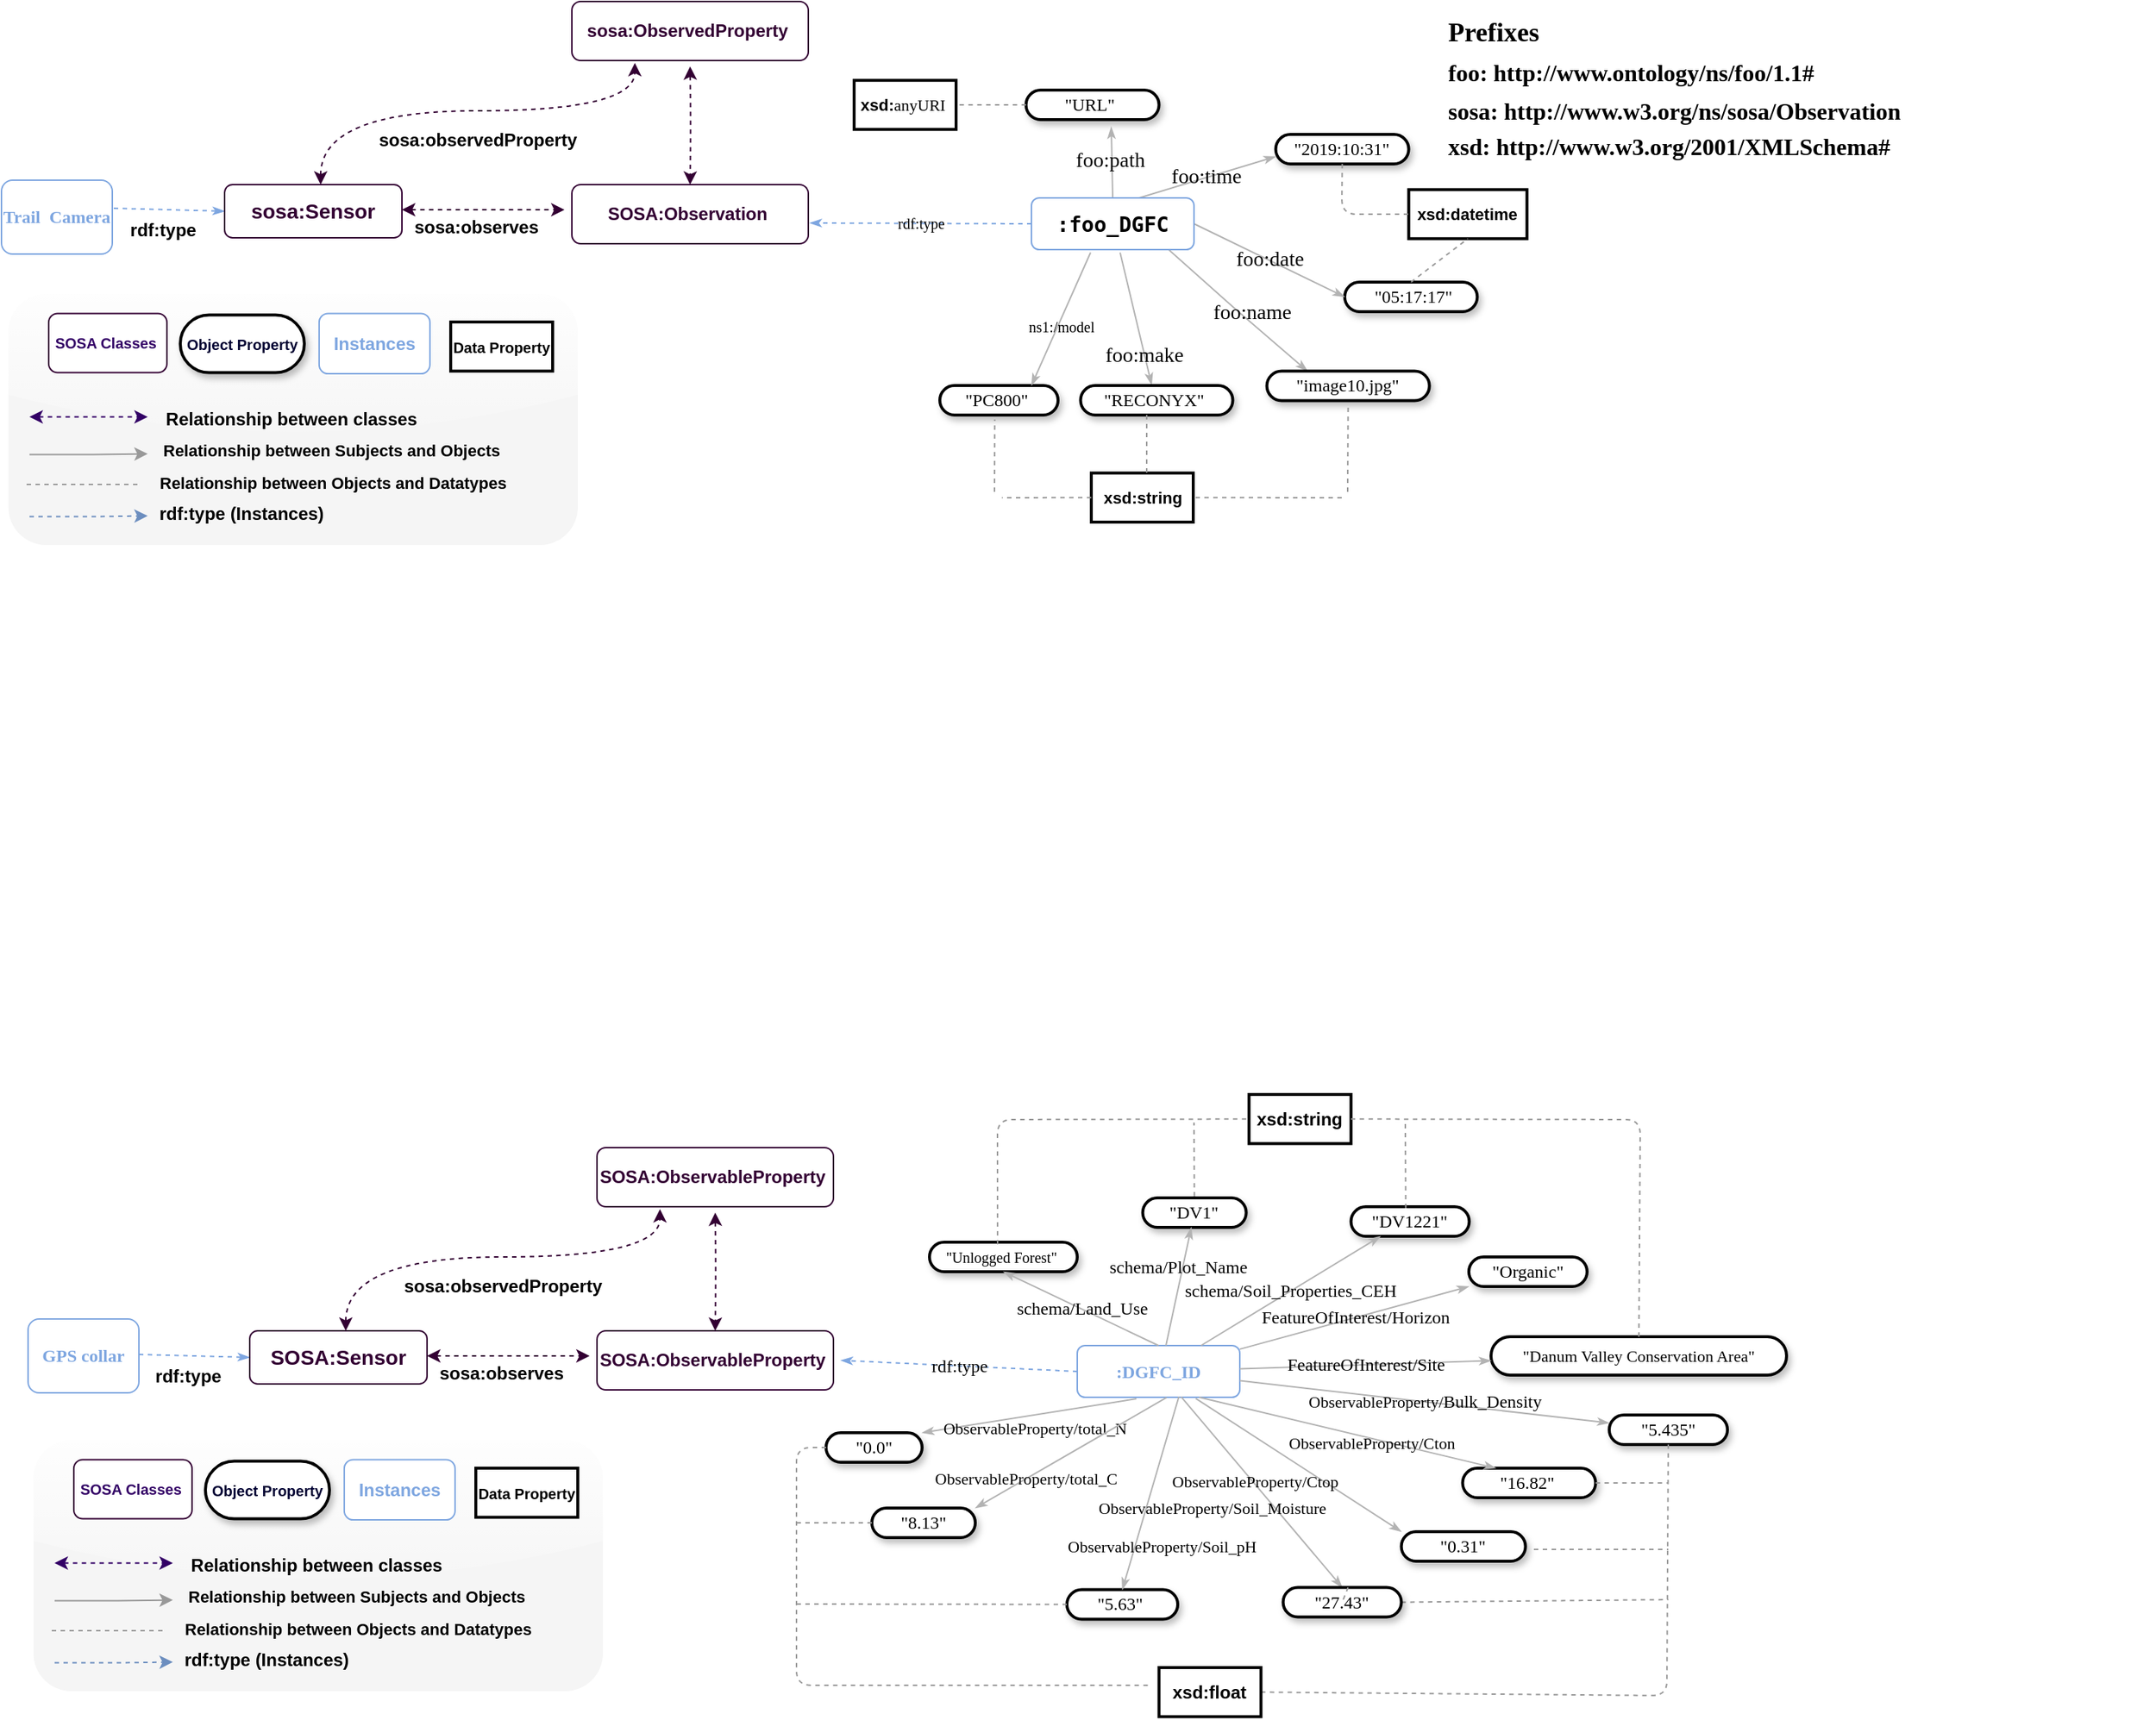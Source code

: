 <mxfile version="13.0.3" type="device"><diagram id="l9inhITzNM0kO-WRrQTb" name="Page-1"><mxGraphModel dx="2210" dy="1343" grid="1" gridSize="10" guides="1" tooltips="1" connect="1" arrows="1" fold="1" page="1" pageScale="1" pageWidth="1100" pageHeight="850" math="0" shadow="0"><root><mxCell id="0"/><mxCell id="1" parent="0"/><mxCell id="_LivObBl0TDZJssIVSRx-1" value="&lt;pre style=&quot;box-sizing: border-box ; overflow: auto ; display: block ; padding: 1px 0px ; margin: 0px ; line-height: inherit ; word-break: break-all ; overflow-wrap: break-word ; background-color: rgb(255 , 255 , 255) ; border: 0px ; border-radius: 0px ; vertical-align: baseline ; font-style: normal ; letter-spacing: normal ; text-align: left ; text-indent: 0px ; text-transform: none ; word-spacing: 0px&quot;&gt;&lt;font style=&quot;font-size: 18px&quot; face=&quot;Verdana&quot;&gt;&lt;b&gt;Prefixes&lt;/b&gt;&lt;/font&gt;&lt;/pre&gt;&lt;pre style=&quot;box-sizing: border-box ; overflow: auto ; display: block ; padding: 1px 0px ; margin: 0px ; line-height: inherit ; word-break: break-all ; overflow-wrap: break-word ; background-color: rgb(255 , 255 , 255) ; border: 0px ; border-radius: 0px ; vertical-align: baseline ; font-style: normal ; letter-spacing: normal ; text-align: left ; text-indent: 0px ; text-transform: none ; word-spacing: 0px&quot;&gt;&lt;font size=&quot;3&quot; face=&quot;Verdana&quot;&gt;&lt;b&gt;foo: http://www.ontology/ns/foo/1.1#&lt;/b&gt;&lt;/font&gt;&lt;/pre&gt;&lt;pre style=&quot;box-sizing: border-box ; overflow: auto ; display: block ; padding: 1px 0px ; margin: 0px ; line-height: inherit ; word-break: break-all ; overflow-wrap: break-word ; background-color: rgb(255 , 255 , 255) ; border: 0px ; border-radius: 0px ; vertical-align: baseline ; font-style: normal ; letter-spacing: normal ; text-align: left ; text-indent: 0px ; text-transform: none ; word-spacing: 0px&quot;&gt;&lt;font face=&quot;Verdana&quot;&gt;&lt;font size=&quot;3&quot;&gt;&lt;b&gt;sosa: http://www.w3.org/ns/sosa/Observation&lt;br&gt;&lt;/b&gt;&lt;/font&gt;&lt;font size=&quot;3&quot;&gt;&lt;b&gt;xsd: http://www.w3.org/2001/XMLSchema#&lt;/b&gt;&lt;/font&gt;&lt;/font&gt;&lt;span style=&quot;font-family: &amp;#34;helvetica&amp;#34; ; font-weight: 400 ; font-size: 18px&quot;&gt;&lt;br&gt;&lt;/span&gt;&lt;/pre&gt;" style="text;whiteSpace=wrap;html=1;fontSize=20;" parent="1" vertex="1"><mxGeometry x="1030" y="60" width="480" height="119" as="geometry"/></mxCell><mxCell id="Diw7bcRWO1vhXsW4xQdg-7" value="&quot;2019:10:31&quot;" style="whiteSpace=wrap;html=1;rounded=1;shadow=1;comic=0;labelBackgroundColor=none;strokeWidth=2;fontFamily=Verdana;fontSize=12;align=center;arcSize=50;" parent="1" vertex="1"><mxGeometry x="915.31" y="150" width="90" height="20" as="geometry"/></mxCell><mxCell id="Diw7bcRWO1vhXsW4xQdg-8" value="&amp;nbsp;&quot;05:17:17&quot;" style="whiteSpace=wrap;html=1;rounded=1;shadow=1;comic=0;labelBackgroundColor=none;strokeWidth=2;fontFamily=Verdana;fontSize=12;align=center;arcSize=50;" parent="1" vertex="1"><mxGeometry x="962" y="250" width="89.69" height="20" as="geometry"/></mxCell><mxCell id="Diw7bcRWO1vhXsW4xQdg-11" value="&lt;font style=&quot;font-size: 10px&quot;&gt;rdf:type&lt;/font&gt;" style="edgeStyle=none;rounded=1;html=1;labelBackgroundColor=none;startArrow=none;startFill=0;startSize=5;endArrow=classicThin;endFill=1;endSize=5;jettySize=auto;orthogonalLoop=1;strokeColor=#7EA6E0;strokeWidth=1;fontFamily=Verdana;fontSize=12;exitX=0;exitY=0.5;exitDx=0;exitDy=0;dashed=1;" parent="1" source="wVeqLVxlOwUQaGmv_pry-83" edge="1"><mxGeometry relative="1" as="geometry"><mxPoint x="600" y="210" as="targetPoint"/><mxPoint x="740" y="210" as="sourcePoint"/></mxGeometry></mxCell><mxCell id="Diw7bcRWO1vhXsW4xQdg-15" value="&lt;font style=&quot;font-size: 14px&quot;&gt;foo:date&lt;/font&gt;" style="edgeStyle=none;rounded=1;html=1;labelBackgroundColor=none;startArrow=none;startFill=0;startSize=5;endArrow=classicThin;endFill=1;endSize=5;jettySize=auto;orthogonalLoop=1;strokeColor=#B3B3B3;strokeWidth=1;fontFamily=Verdana;fontSize=12;entryX=0;entryY=0.5;entryDx=0;entryDy=0;exitX=1;exitY=0.5;exitDx=0;exitDy=0;" parent="1" source="wVeqLVxlOwUQaGmv_pry-83" target="Diw7bcRWO1vhXsW4xQdg-8" edge="1"><mxGeometry relative="1" as="geometry"><mxPoint x="852.816" y="198.138" as="sourcePoint"/></mxGeometry></mxCell><mxCell id="Diw7bcRWO1vhXsW4xQdg-16" value="&lt;font style=&quot;font-size: 14px&quot;&gt;foo:time&lt;/font&gt;" style="edgeStyle=none;rounded=1;html=1;labelBackgroundColor=none;startArrow=none;startFill=0;startSize=5;endArrow=classicThin;endFill=1;endSize=5;jettySize=auto;orthogonalLoop=1;strokeColor=#B3B3B3;strokeWidth=1;fontFamily=Verdana;fontSize=12;entryX=0;entryY=0.75;entryDx=0;entryDy=0;exitX=0.636;exitY=0.024;exitDx=0;exitDy=0;exitPerimeter=0;" parent="1" source="wVeqLVxlOwUQaGmv_pry-83" target="Diw7bcRWO1vhXsW4xQdg-7" edge="1"><mxGeometry relative="1" as="geometry"><mxPoint x="834" y="189" as="sourcePoint"/></mxGeometry></mxCell><mxCell id="Diw7bcRWO1vhXsW4xQdg-23" value="&quot;URL&quot;&amp;nbsp;" style="whiteSpace=wrap;html=1;rounded=1;shadow=1;comic=0;labelBackgroundColor=none;strokeWidth=2;fontFamily=Verdana;fontSize=12;align=center;arcSize=50;" parent="1" vertex="1"><mxGeometry x="746.31" y="120" width="90" height="20" as="geometry"/></mxCell><mxCell id="Diw7bcRWO1vhXsW4xQdg-29" value="&lt;font style=&quot;font-size: 14px&quot;&gt;foo:path&lt;/font&gt;" style="edgeStyle=none;rounded=1;html=1;labelBackgroundColor=none;startArrow=none;startFill=0;startSize=5;endArrow=classicThin;endFill=1;endSize=5;jettySize=auto;orthogonalLoop=1;strokeColor=#B3B3B3;strokeWidth=1;fontFamily=Verdana;fontSize=12;exitX=0.5;exitY=0;exitDx=0;exitDy=0;entryX=0.641;entryY=1.244;entryDx=0;entryDy=0;entryPerimeter=0;" parent="1" source="wVeqLVxlOwUQaGmv_pry-83" target="Diw7bcRWO1vhXsW4xQdg-23" edge="1"><mxGeometry x="0.03" y="1" relative="1" as="geometry"><mxPoint x="757.574" y="227.678" as="sourcePoint"/><mxPoint x="649" y="340" as="targetPoint"/><mxPoint as="offset"/></mxGeometry></mxCell><mxCell id="Diw7bcRWO1vhXsW4xQdg-30" value="&quot;PC800&quot;&amp;nbsp;" style="whiteSpace=wrap;html=1;rounded=1;shadow=1;comic=0;labelBackgroundColor=none;strokeWidth=2;fontFamily=Verdana;fontSize=12;align=center;arcSize=50;" parent="1" vertex="1"><mxGeometry x="688" y="320" width="80" height="20" as="geometry"/></mxCell><mxCell id="Diw7bcRWO1vhXsW4xQdg-31" value="&lt;span style=&quot;font-size: 10px&quot;&gt;ns1:/model&lt;/span&gt;" style="edgeStyle=none;rounded=1;html=1;labelBackgroundColor=none;startArrow=none;startFill=0;startSize=5;endArrow=classicThin;endFill=1;endSize=5;jettySize=auto;orthogonalLoop=1;strokeColor=#B3B3B3;strokeWidth=1;fontFamily=Verdana;fontSize=12;" parent="1" edge="1"><mxGeometry x="0.093" y="2" relative="1" as="geometry"><mxPoint x="790" y="230" as="sourcePoint"/><mxPoint x="750" y="320" as="targetPoint"/><mxPoint as="offset"/></mxGeometry></mxCell><mxCell id="Diw7bcRWO1vhXsW4xQdg-32" value="&lt;font style=&quot;font-size: 14px&quot;&gt;foo:make&lt;/font&gt;" style="edgeStyle=none;rounded=1;html=1;labelBackgroundColor=none;startArrow=none;startFill=0;startSize=5;endArrow=classicThin;endFill=1;endSize=5;jettySize=auto;orthogonalLoop=1;strokeColor=#B3B3B3;strokeWidth=1;fontFamily=Verdana;fontSize=12;entryX=0.467;entryY=-0.021;entryDx=0;entryDy=0;entryPerimeter=0;" parent="1" target="Diw7bcRWO1vhXsW4xQdg-33" edge="1"><mxGeometry x="0.55" y="-1" relative="1" as="geometry"><mxPoint x="810" y="230" as="sourcePoint"/><mxPoint x="930" y="364" as="targetPoint"/><mxPoint as="offset"/></mxGeometry></mxCell><mxCell id="Diw7bcRWO1vhXsW4xQdg-33" value="&quot;RECONYX&quot;&amp;nbsp;" style="whiteSpace=wrap;html=1;rounded=1;shadow=1;comic=0;labelBackgroundColor=none;strokeWidth=2;fontFamily=Verdana;fontSize=12;align=center;arcSize=50;" parent="1" vertex="1"><mxGeometry x="783.25" y="320" width="103" height="20" as="geometry"/></mxCell><mxCell id="Diw7bcRWO1vhXsW4xQdg-35" value="&lt;font style=&quot;font-size: 14px&quot;&gt;foo:name&lt;/font&gt;" style="edgeStyle=none;rounded=1;html=1;labelBackgroundColor=none;startArrow=none;startFill=0;startSize=5;endArrow=classicThin;endFill=1;endSize=5;jettySize=auto;orthogonalLoop=1;strokeColor=#B3B3B3;strokeWidth=1;fontFamily=Verdana;fontSize=12;exitX=1;exitY=1;exitDx=0;exitDy=0;entryX=0.25;entryY=0;entryDx=0;entryDy=0;" parent="1" target="Diw7bcRWO1vhXsW4xQdg-36" edge="1"><mxGeometry x="0.134" y="5" relative="1" as="geometry"><mxPoint x="842.426" y="227.678" as="sourcePoint"/><mxPoint x="950" y="320" as="targetPoint"/><mxPoint as="offset"/><Array as="points"><mxPoint x="890" y="270"/></Array></mxGeometry></mxCell><mxCell id="Diw7bcRWO1vhXsW4xQdg-36" value="&lt;font style=&quot;font-size: 12px&quot;&gt;&quot;image10.jpg&quot;&lt;/font&gt;" style="whiteSpace=wrap;html=1;rounded=1;shadow=1;comic=0;labelBackgroundColor=none;strokeWidth=2;fontFamily=Verdana;fontSize=12;align=center;arcSize=50;" parent="1" vertex="1"><mxGeometry x="909.31" y="310.25" width="110" height="20" as="geometry"/></mxCell><mxCell id="wVeqLVxlOwUQaGmv_pry-1" value="&lt;b style=&quot;font-family: &amp;#34;verdana&amp;#34;&quot;&gt;&lt;font color=&quot;#7ea6e0&quot;&gt;:DGFC_ID&lt;/font&gt;&lt;/b&gt;" style="rounded=1;whiteSpace=wrap;html=1;strokeColor=#7EA6E0;" parent="1" vertex="1"><mxGeometry x="781" y="970" width="110" height="35" as="geometry"/></mxCell><mxCell id="wVeqLVxlOwUQaGmv_pry-2" value="" style="endArrow=classic;startArrow=classic;html=1;edgeStyle=orthogonalEdgeStyle;curved=1;strokeWidth=1;dashed=1;fillColor=#dae8fc;strokeColor=#330033;entryX=0.5;entryY=0;entryDx=0;entryDy=0;" parent="1" target="wVeqLVxlOwUQaGmv_pry-32" edge="1"><mxGeometry relative="1" as="geometry"><mxPoint x="536" y="880.0" as="sourcePoint"/><mxPoint x="536" y="955" as="targetPoint"/></mxGeometry></mxCell><mxCell id="wVeqLVxlOwUQaGmv_pry-3" value="&lt;div&gt;&lt;font style=&quot;font-size: 10px&quot;&gt;&quot;Unlogged Forest&quot;&amp;nbsp;&lt;/font&gt;&lt;br&gt;&lt;/div&gt;" style="whiteSpace=wrap;html=1;rounded=1;shadow=1;comic=0;labelBackgroundColor=none;strokeWidth=2;fontFamily=Verdana;fontSize=12;align=center;arcSize=50;" parent="1" vertex="1"><mxGeometry x="681" y="900" width="100" height="20" as="geometry"/></mxCell><mxCell id="wVeqLVxlOwUQaGmv_pry-4" value="&quot;DV1&quot;" style="whiteSpace=wrap;html=1;rounded=1;shadow=1;comic=0;labelBackgroundColor=none;strokeWidth=2;fontFamily=Verdana;fontSize=12;align=center;arcSize=50;" parent="1" vertex="1"><mxGeometry x="825.31" y="870" width="70" height="20" as="geometry"/></mxCell><mxCell id="wVeqLVxlOwUQaGmv_pry-5" value="&quot;DV1221&quot;" style="whiteSpace=wrap;html=1;rounded=1;shadow=1;comic=0;labelBackgroundColor=none;strokeWidth=2;fontFamily=Verdana;fontSize=12;align=center;arcSize=50;" parent="1" vertex="1"><mxGeometry x="966.25" y="876" width="80" height="20" as="geometry"/></mxCell><mxCell id="wVeqLVxlOwUQaGmv_pry-6" value="&quot;Organic&quot;" style="whiteSpace=wrap;html=1;rounded=1;shadow=1;comic=0;labelBackgroundColor=none;strokeWidth=2;fontFamily=Verdana;fontSize=12;align=center;arcSize=50;" parent="1" vertex="1"><mxGeometry x="1046" y="910" width="80" height="20" as="geometry"/></mxCell><mxCell id="wVeqLVxlOwUQaGmv_pry-7" value="&lt;font style=&quot;font-size: 11px&quot;&gt;&quot;Danum Valley Conservation Area&quot;&lt;/font&gt;" style="whiteSpace=wrap;html=1;rounded=1;shadow=1;comic=0;labelBackgroundColor=none;strokeWidth=2;fontFamily=Verdana;fontSize=12;align=center;arcSize=50;" parent="1" vertex="1"><mxGeometry x="1061" y="964" width="200" height="26" as="geometry"/></mxCell><mxCell id="wVeqLVxlOwUQaGmv_pry-8" value="&quot;5.435&quot;" style="whiteSpace=wrap;html=1;rounded=1;shadow=1;comic=0;labelBackgroundColor=none;strokeWidth=2;fontFamily=Verdana;fontSize=12;align=center;arcSize=50;" parent="1" vertex="1"><mxGeometry x="1141" y="1017" width="80" height="20" as="geometry"/></mxCell><mxCell id="wVeqLVxlOwUQaGmv_pry-9" value="rdf:type" style="edgeStyle=none;rounded=1;html=1;labelBackgroundColor=none;startArrow=none;startFill=0;startSize=5;endArrow=classicThin;endFill=1;endSize=5;jettySize=auto;orthogonalLoop=1;strokeColor=#7EA6E0;strokeWidth=1;fontFamily=Verdana;fontSize=12;exitX=0;exitY=0.5;exitDx=0;exitDy=0;dashed=1;" parent="1" source="wVeqLVxlOwUQaGmv_pry-1" edge="1"><mxGeometry relative="1" as="geometry"><mxPoint x="621" y="980.0" as="targetPoint"/></mxGeometry></mxCell><mxCell id="wVeqLVxlOwUQaGmv_pry-10" value="&lt;b&gt;&lt;font style=&quot;font-size: 12px&quot;&gt;sosa:observedProperty&lt;/font&gt;&lt;/b&gt;" style="endArrow=classic;startArrow=classic;html=1;edgeStyle=orthogonalEdgeStyle;curved=1;entryX=0;entryY=0.5;entryDx=0;entryDy=0;strokeWidth=1;dashed=1;fillColor=#dae8fc;strokeColor=#330033;" parent="1" edge="1"><mxGeometry x="0.051" y="-20" relative="1" as="geometry"><mxPoint x="286" y="960.0" as="sourcePoint"/><mxPoint x="498.616" y="877.599" as="targetPoint"/><Array as="points"><mxPoint x="286" y="910"/><mxPoint x="499" y="910"/></Array><mxPoint x="1" as="offset"/></mxGeometry></mxCell><mxCell id="wVeqLVxlOwUQaGmv_pry-11" value="&lt;span style=&quot;font-size: 11px&quot;&gt;ObservableProperty/&lt;/span&gt;Bulk_Density" style="edgeStyle=none;rounded=1;html=1;labelBackgroundColor=none;startArrow=none;startFill=0;startSize=5;endArrow=classicThin;endFill=1;endSize=5;jettySize=auto;orthogonalLoop=1;strokeColor=#B3B3B3;strokeWidth=1;fontFamily=Verdana;fontSize=12" parent="1" source="wVeqLVxlOwUQaGmv_pry-1" target="wVeqLVxlOwUQaGmv_pry-8" edge="1"><mxGeometry relative="1" as="geometry"/></mxCell><mxCell id="wVeqLVxlOwUQaGmv_pry-12" value="FeatureOfInterest/Site" style="edgeStyle=none;rounded=1;html=1;labelBackgroundColor=none;startArrow=none;startFill=0;startSize=5;endArrow=classicThin;endFill=1;endSize=5;jettySize=auto;orthogonalLoop=1;strokeColor=#B3B3B3;strokeWidth=1;fontFamily=Verdana;fontSize=12" parent="1" source="wVeqLVxlOwUQaGmv_pry-1" target="wVeqLVxlOwUQaGmv_pry-7" edge="1"><mxGeometry relative="1" as="geometry"/></mxCell><mxCell id="wVeqLVxlOwUQaGmv_pry-13" value="FeatureOfInterest/Horizon" style="edgeStyle=none;rounded=1;html=1;labelBackgroundColor=none;startArrow=none;startFill=0;startSize=5;endArrow=classicThin;endFill=1;endSize=5;jettySize=auto;orthogonalLoop=1;strokeColor=#B3B3B3;strokeWidth=1;fontFamily=Verdana;fontSize=12;entryX=0;entryY=1;entryDx=0;entryDy=0;" parent="1" source="wVeqLVxlOwUQaGmv_pry-1" target="wVeqLVxlOwUQaGmv_pry-6" edge="1"><mxGeometry relative="1" as="geometry"/></mxCell><mxCell id="wVeqLVxlOwUQaGmv_pry-14" value="schema/Soil_Properties_CEH" style="edgeStyle=none;rounded=1;html=1;labelBackgroundColor=none;startArrow=none;startFill=0;startSize=5;endArrow=classicThin;endFill=1;endSize=5;jettySize=auto;orthogonalLoop=1;strokeColor=#B3B3B3;strokeWidth=1;fontFamily=Verdana;fontSize=12;entryX=0.25;entryY=1;entryDx=0;entryDy=0;" parent="1" source="wVeqLVxlOwUQaGmv_pry-1" target="wVeqLVxlOwUQaGmv_pry-5" edge="1"><mxGeometry relative="1" as="geometry"/></mxCell><mxCell id="wVeqLVxlOwUQaGmv_pry-15" value="schema/Plot_Name" style="edgeStyle=none;rounded=1;html=1;labelBackgroundColor=none;startArrow=none;startFill=0;startSize=5;endArrow=classicThin;endFill=1;endSize=5;jettySize=auto;orthogonalLoop=1;strokeColor=#B3B3B3;strokeWidth=1;fontFamily=Verdana;fontSize=12" parent="1" target="wVeqLVxlOwUQaGmv_pry-4" edge="1"><mxGeometry x="0.293" y="3" relative="1" as="geometry"><mxPoint y="-1" as="offset"/><mxPoint x="841" y="970.0" as="sourcePoint"/></mxGeometry></mxCell><mxCell id="wVeqLVxlOwUQaGmv_pry-16" value="&lt;b&gt;&lt;font face=&quot;Helvetica&quot;&gt;rdf:type&lt;/font&gt;&lt;/b&gt;" style="edgeStyle=none;rounded=1;html=1;labelBackgroundColor=none;startArrow=none;startFill=0;startSize=5;endArrow=classicThin;endFill=1;endSize=5;jettySize=auto;orthogonalLoop=1;strokeColor=#7EA6E0;strokeWidth=1;fontFamily=Verdana;fontSize=12;exitX=1;exitY=0.5;exitDx=0;exitDy=0;entryX=0;entryY=0.5;entryDx=0;entryDy=0;dashed=1;" parent="1" target="wVeqLVxlOwUQaGmv_pry-31" edge="1"><mxGeometry x="-0.101" y="-14" relative="1" as="geometry"><mxPoint x="146" y="976" as="sourcePoint"/><mxPoint x="201" y="975" as="targetPoint"/><mxPoint as="offset"/></mxGeometry></mxCell><mxCell id="wVeqLVxlOwUQaGmv_pry-17" value="schema/Land_Use" style="edgeStyle=none;rounded=1;html=1;labelBackgroundColor=none;startArrow=none;startFill=0;startSize=5;endArrow=classicThin;endFill=1;endSize=5;jettySize=auto;orthogonalLoop=1;strokeColor=#B3B3B3;strokeWidth=1;fontFamily=Verdana;fontSize=12;entryX=0.5;entryY=1;entryDx=0;entryDy=0;exitX=0.5;exitY=0;exitDx=0;exitDy=0;" parent="1" source="wVeqLVxlOwUQaGmv_pry-1" target="wVeqLVxlOwUQaGmv_pry-3" edge="1"><mxGeometry relative="1" as="geometry"><mxPoint x="821" y="950" as="sourcePoint"/><mxPoint x="939.304" y="848.237" as="targetPoint"/></mxGeometry></mxCell><mxCell id="wVeqLVxlOwUQaGmv_pry-18" value="&quot;16.82&quot;&amp;nbsp;" style="whiteSpace=wrap;html=1;rounded=1;shadow=1;comic=0;labelBackgroundColor=none;strokeWidth=2;fontFamily=Verdana;fontSize=12;align=center;arcSize=50;" parent="1" vertex="1"><mxGeometry x="1041.78" y="1053" width="90" height="20" as="geometry"/></mxCell><mxCell id="wVeqLVxlOwUQaGmv_pry-19" value="&lt;span style=&quot;font-size: 11px&quot;&gt;ObservableProperty/Cton&lt;/span&gt;" style="edgeStyle=none;rounded=1;html=1;labelBackgroundColor=none;startArrow=none;startFill=0;startSize=5;endArrow=classicThin;endFill=1;endSize=5;jettySize=auto;orthogonalLoop=1;strokeColor=#B3B3B3;strokeWidth=1;fontFamily=Verdana;fontSize=12;entryX=0.25;entryY=0;entryDx=0;entryDy=0;exitX=0.75;exitY=1;exitDx=0;exitDy=0;" parent="1" source="wVeqLVxlOwUQaGmv_pry-1" target="wVeqLVxlOwUQaGmv_pry-18" edge="1"><mxGeometry x="0.167" y="-3" relative="1" as="geometry"><mxPoint x="855" y="1002" as="sourcePoint"/><mxPoint x="997.222" y="1082" as="targetPoint"/><mxPoint as="offset"/></mxGeometry></mxCell><mxCell id="wVeqLVxlOwUQaGmv_pry-20" value="&quot;0.0&quot;" style="whiteSpace=wrap;html=1;rounded=1;shadow=1;comic=0;labelBackgroundColor=none;strokeWidth=2;fontFamily=Verdana;fontSize=12;align=center;arcSize=50;" parent="1" vertex="1"><mxGeometry x="611" y="1029" width="65" height="20" as="geometry"/></mxCell><mxCell id="wVeqLVxlOwUQaGmv_pry-21" value="&lt;font style=&quot;font-size: 11px&quot;&gt;ObservableProperty/total_N&lt;/font&gt;" style="edgeStyle=none;rounded=1;html=1;labelBackgroundColor=none;startArrow=none;startFill=0;startSize=5;endArrow=classicThin;endFill=1;endSize=5;jettySize=auto;orthogonalLoop=1;strokeColor=#B3B3B3;strokeWidth=1;fontFamily=Verdana;fontSize=12;exitX=0.5;exitY=1;exitDx=0;exitDy=0;entryX=1;entryY=0;entryDx=0;entryDy=0;" parent="1" target="wVeqLVxlOwUQaGmv_pry-20" edge="1"><mxGeometry x="-0.028" y="8" relative="1" as="geometry"><mxPoint x="821" y="1006" as="sourcePoint"/><mxPoint x="691" y="1060" as="targetPoint"/><mxPoint y="1" as="offset"/></mxGeometry></mxCell><mxCell id="wVeqLVxlOwUQaGmv_pry-22" value="&quot;8.13&quot;" style="whiteSpace=wrap;html=1;rounded=1;shadow=1;comic=0;labelBackgroundColor=none;strokeWidth=2;fontFamily=Verdana;fontSize=12;align=center;arcSize=50;" parent="1" vertex="1"><mxGeometry x="642" y="1080" width="70" height="20" as="geometry"/></mxCell><mxCell id="wVeqLVxlOwUQaGmv_pry-23" value="&lt;font style=&quot;font-size: 11px&quot;&gt;ObservableProperty/total_C&lt;/font&gt;" style="edgeStyle=none;rounded=1;html=1;labelBackgroundColor=none;startArrow=none;startFill=0;startSize=5;endArrow=classicThin;endFill=1;endSize=5;jettySize=auto;orthogonalLoop=1;strokeColor=#B3B3B3;strokeWidth=1;fontFamily=Verdana;fontSize=12;exitX=0.549;exitY=1.007;exitDx=0;exitDy=0;exitPerimeter=0;entryX=1;entryY=0;entryDx=0;entryDy=0;" parent="1" source="wVeqLVxlOwUQaGmv_pry-1" target="wVeqLVxlOwUQaGmv_pry-22" edge="1"><mxGeometry x="0.47" relative="1" as="geometry"><mxPoint x="821" y="1010" as="sourcePoint"/><mxPoint x="670" y="1110" as="targetPoint"/><mxPoint as="offset"/></mxGeometry></mxCell><mxCell id="wVeqLVxlOwUQaGmv_pry-24" value="&quot;5.63&quot;&amp;nbsp;" style="whiteSpace=wrap;html=1;rounded=1;shadow=1;comic=0;labelBackgroundColor=none;strokeWidth=2;fontFamily=Verdana;fontSize=12;align=center;arcSize=50;" parent="1" vertex="1"><mxGeometry x="774" y="1135.25" width="75" height="20" as="geometry"/></mxCell><mxCell id="wVeqLVxlOwUQaGmv_pry-25" value="&lt;font style=&quot;font-size: 11px&quot;&gt;ObservableProperty/Soil_pH&lt;/font&gt;" style="edgeStyle=none;rounded=1;html=1;labelBackgroundColor=none;startArrow=none;startFill=0;startSize=5;endArrow=classicThin;endFill=1;endSize=5;jettySize=auto;orthogonalLoop=1;strokeColor=#B3B3B3;strokeWidth=1;fontFamily=Verdana;fontSize=12;exitX=0.625;exitY=0.99;exitDx=0;exitDy=0;exitPerimeter=0;entryX=0.5;entryY=0;entryDx=0;entryDy=0;" parent="1" source="wVeqLVxlOwUQaGmv_pry-1" target="wVeqLVxlOwUQaGmv_pry-24" edge="1"><mxGeometry x="0.484" y="17" relative="1" as="geometry"><mxPoint x="977.04" y="1012" as="sourcePoint"/><mxPoint x="810.998" y="1169.32" as="targetPoint"/><mxPoint as="offset"/></mxGeometry></mxCell><mxCell id="wVeqLVxlOwUQaGmv_pry-26" value="&lt;font style=&quot;font-size: 11px&quot;&gt;ObservableProperty/Soil_Moisture&lt;/font&gt;" style="edgeStyle=none;rounded=1;html=1;labelBackgroundColor=none;startArrow=none;startFill=0;startSize=5;endArrow=classicThin;endFill=1;endSize=5;jettySize=auto;orthogonalLoop=1;strokeColor=#B3B3B3;strokeWidth=1;fontFamily=Verdana;fontSize=12;entryX=0.5;entryY=0;entryDx=0;entryDy=0;exitX=0.639;exitY=0.99;exitDx=0;exitDy=0;exitPerimeter=0;" parent="1" source="wVeqLVxlOwUQaGmv_pry-1" target="wVeqLVxlOwUQaGmv_pry-59" edge="1"><mxGeometry x="-0.168" y="-34" relative="1" as="geometry"><mxPoint x="841" y="1010" as="sourcePoint"/><mxPoint x="931" y="1144" as="targetPoint"/><mxPoint x="1" as="offset"/></mxGeometry></mxCell><mxCell id="wVeqLVxlOwUQaGmv_pry-27" value="&lt;b&gt;&lt;font style=&quot;font-size: 12px&quot;&gt;sosa:observes&lt;/font&gt;&lt;/b&gt;" style="endArrow=classic;startArrow=classic;html=1;edgeStyle=orthogonalEdgeStyle;curved=1;strokeWidth=1;dashed=1;fillColor=#dae8fc;strokeColor=#330033;" parent="1" edge="1"><mxGeometry x="-0.094" y="-12" relative="1" as="geometry"><mxPoint x="341" y="977" as="sourcePoint"/><mxPoint x="451" y="977" as="targetPoint"/><mxPoint as="offset"/></mxGeometry></mxCell><mxCell id="wVeqLVxlOwUQaGmv_pry-28" value="&lt;font style=&quot;font-size: 11px&quot;&gt;ObservableProperty/Ctop&lt;/font&gt;" style="edgeStyle=none;rounded=1;html=1;labelBackgroundColor=none;startArrow=none;startFill=0;startSize=5;endArrow=classicThin;endFill=1;endSize=5;jettySize=auto;orthogonalLoop=1;strokeColor=#B3B3B3;strokeWidth=1;fontFamily=Verdana;fontSize=12;exitX=0.729;exitY=1.023;exitDx=0;exitDy=0;exitPerimeter=0;entryX=0;entryY=0;entryDx=0;entryDy=0;" parent="1" source="wVeqLVxlOwUQaGmv_pry-1" target="wVeqLVxlOwUQaGmv_pry-29" edge="1"><mxGeometry x="-0.229" y="-26" relative="1" as="geometry"><mxPoint x="945.0" y="970.0" as="sourcePoint"/><mxPoint x="971" y="1090" as="targetPoint"/><mxPoint as="offset"/></mxGeometry></mxCell><mxCell id="wVeqLVxlOwUQaGmv_pry-29" value="&quot;0.31&quot;" style="whiteSpace=wrap;html=1;rounded=1;shadow=1;comic=0;labelBackgroundColor=none;strokeWidth=2;fontFamily=Verdana;fontSize=12;align=center;arcSize=50;" parent="1" vertex="1"><mxGeometry x="1000.31" y="1096" width="84" height="20" as="geometry"/></mxCell><mxCell id="wVeqLVxlOwUQaGmv_pry-30" value="&lt;b style=&quot;font-family: &amp;#34;verdana&amp;#34;&quot;&gt;&lt;font color=&quot;#7ea6e0&quot;&gt;GPS collar&lt;/font&gt;&lt;/b&gt;" style="rounded=1;whiteSpace=wrap;html=1;strokeColor=#7EA6E0;" parent="1" vertex="1"><mxGeometry x="71" y="952" width="75" height="50" as="geometry"/></mxCell><mxCell id="wVeqLVxlOwUQaGmv_pry-31" value="&lt;b&gt;&lt;font style=&quot;font-size: 14px&quot; color=&quot;#330033&quot;&gt;SOSA:Sensor&lt;/font&gt;&lt;/b&gt;" style="rounded=1;whiteSpace=wrap;html=1;strokeColor=#330033;" parent="1" vertex="1"><mxGeometry x="221" y="960" width="120" height="36" as="geometry"/></mxCell><mxCell id="wVeqLVxlOwUQaGmv_pry-32" value="&lt;b&gt;&lt;font style=&quot;font-size: 12px&quot; color=&quot;#330033&quot;&gt;SOSA:ObservableProperty&amp;nbsp;&lt;/font&gt;&lt;/b&gt;" style="rounded=1;whiteSpace=wrap;html=1;strokeColor=#330033;" parent="1" vertex="1"><mxGeometry x="456" y="960" width="160" height="40" as="geometry"/></mxCell><mxCell id="wVeqLVxlOwUQaGmv_pry-33" value="&lt;b&gt;&lt;font style=&quot;font-size: 12px&quot; color=&quot;#330033&quot;&gt;SOSA:ObservableProperty&amp;nbsp;&lt;/font&gt;&lt;/b&gt;" style="rounded=1;whiteSpace=wrap;html=1;strokeColor=#330033;" parent="1" vertex="1"><mxGeometry x="456" y="836" width="160" height="40" as="geometry"/></mxCell><mxCell id="wVeqLVxlOwUQaGmv_pry-34" value="" style="rounded=1;whiteSpace=wrap;html=1;fillColor=#f5f5f5;strokeColor=none;fontColor=#333333;glass=1;" parent="1" vertex="1"><mxGeometry x="74.69" y="1034" width="385.31" height="170" as="geometry"/></mxCell><mxCell id="wVeqLVxlOwUQaGmv_pry-35" value="&lt;b&gt;&lt;font style=&quot;font-size: 10px&quot; color=&quot;#330066&quot;&gt;SOSA Classes&amp;nbsp;&lt;/font&gt;&lt;/b&gt;" style="rounded=1;whiteSpace=wrap;html=1;strokeColor=#330033;" parent="1" vertex="1"><mxGeometry x="101.95" y="1047.25" width="80" height="40" as="geometry"/></mxCell><mxCell id="wVeqLVxlOwUQaGmv_pry-36" value="" style="endArrow=classic;startArrow=classic;html=1;rounded=0;edgeStyle=orthogonalEdgeStyle;dashed=1;strokeColor=#330066;" parent="1" edge="1"><mxGeometry width="50" height="50" relative="1" as="geometry"><mxPoint x="88.95" y="1117.25" as="sourcePoint"/><mxPoint x="168.95" y="1117.25" as="targetPoint"/></mxGeometry></mxCell><mxCell id="wVeqLVxlOwUQaGmv_pry-37" value="&lt;b&gt;&lt;font color=&quot;#000033&quot; style=&quot;font-size: 10px&quot; face=&quot;Helvetica&quot;&gt;Object Property&lt;/font&gt;&lt;/b&gt;" style="whiteSpace=wrap;html=1;rounded=1;shadow=1;comic=0;labelBackgroundColor=none;strokeWidth=2;fontFamily=Verdana;fontSize=12;align=center;arcSize=50;" parent="1" vertex="1"><mxGeometry x="191" y="1048.25" width="83.95" height="39" as="geometry"/></mxCell><mxCell id="wVeqLVxlOwUQaGmv_pry-38" value="" style="endArrow=classic;html=1;rounded=0;edgeStyle=orthogonalEdgeStyle;strokeColor=#999999;" parent="1" edge="1"><mxGeometry relative="1" as="geometry"><mxPoint x="88.95" y="1142.75" as="sourcePoint"/><mxPoint x="168.95" y="1142.25" as="targetPoint"/><Array as="points"><mxPoint x="131.95" y="1142.75"/></Array></mxGeometry></mxCell><mxCell id="wVeqLVxlOwUQaGmv_pry-39" value="&lt;b&gt;Relationship between classes&amp;nbsp;&lt;/b&gt;" style="text;html=1;strokeColor=none;fillColor=none;align=center;verticalAlign=middle;whiteSpace=wrap;rounded=0;" parent="1" vertex="1"><mxGeometry x="178" y="1103.75" width="180" height="30" as="geometry"/></mxCell><mxCell id="wVeqLVxlOwUQaGmv_pry-40" value="&lt;b&gt;rdf:type (Instances)&lt;/b&gt;" style="text;html=1;strokeColor=none;fillColor=none;align=center;verticalAlign=middle;whiteSpace=wrap;rounded=0;" parent="1" vertex="1"><mxGeometry x="163" y="1167.75" width="138.63" height="30" as="geometry"/></mxCell><mxCell id="wVeqLVxlOwUQaGmv_pry-41" value="&lt;b&gt;&lt;font style=&quot;font-size: 11px&quot;&gt;Relationship between Subjects and Objects&lt;/font&gt;&lt;/b&gt;" style="text;html=1;strokeColor=none;fillColor=none;align=center;verticalAlign=middle;whiteSpace=wrap;rounded=0;" parent="1" vertex="1"><mxGeometry x="175.63" y="1125.25" width="235.37" height="30" as="geometry"/></mxCell><mxCell id="wVeqLVxlOwUQaGmv_pry-42" value="" style="endArrow=classic;html=1;rounded=0;dashed=1;edgeStyle=orthogonalEdgeStyle;strokeWidth=1;fillColor=#dae8fc;strokeColor=#6c8ebf;" parent="1" edge="1"><mxGeometry relative="1" as="geometry"><mxPoint x="88.95" y="1184.75" as="sourcePoint"/><mxPoint x="168.95" y="1184.25" as="targetPoint"/><Array as="points"><mxPoint x="131.95" y="1184.75"/></Array></mxGeometry></mxCell><mxCell id="wVeqLVxlOwUQaGmv_pry-43" value="&lt;b&gt;&lt;font color=&quot;#7ea6e0&quot;&gt;&lt;font style=&quot;font-size: 12px&quot;&gt;Instances&lt;/font&gt;&lt;br&gt;&lt;/font&gt;&lt;/b&gt;" style="rounded=1;whiteSpace=wrap;html=1;strokeColor=#7EA6E0;" parent="1" vertex="1"><mxGeometry x="284.95" y="1047.25" width="75" height="40.75" as="geometry"/></mxCell><mxCell id="wVeqLVxlOwUQaGmv_pry-44" value="&lt;b&gt;&lt;font style=&quot;font-size: 10px&quot;&gt;Data Property&lt;/font&gt;&lt;/b&gt;" style="rounded=0;whiteSpace=wrap;html=1;strokeWidth=2;" parent="1" vertex="1"><mxGeometry x="374" y="1053" width="69" height="33.25" as="geometry"/></mxCell><mxCell id="wVeqLVxlOwUQaGmv_pry-45" value="&lt;b&gt;xsd:string&lt;/b&gt;" style="rounded=0;whiteSpace=wrap;html=1;strokeWidth=2;" parent="1" vertex="1"><mxGeometry x="897.25" y="800" width="69" height="33.25" as="geometry"/></mxCell><mxCell id="wVeqLVxlOwUQaGmv_pry-46" value="" style="endArrow=none;dashed=1;html=1;strokeColor=#999999;" parent="1" edge="1"><mxGeometry width="50" height="50" relative="1" as="geometry"><mxPoint x="87" y="1163" as="sourcePoint"/><mxPoint x="165.0" y="1163" as="targetPoint"/></mxGeometry></mxCell><mxCell id="wVeqLVxlOwUQaGmv_pry-47" value="&lt;b&gt;&lt;font style=&quot;font-size: 11px&quot;&gt;Relationship between Objects and Datatypes&lt;/font&gt;&lt;/b&gt;" style="text;html=1;strokeColor=none;fillColor=none;align=center;verticalAlign=middle;whiteSpace=wrap;rounded=0;" parent="1" vertex="1"><mxGeometry x="169.13" y="1147" width="250.87" height="30" as="geometry"/></mxCell><mxCell id="wVeqLVxlOwUQaGmv_pry-48" value="" style="endArrow=none;dashed=1;html=1;strokeColor=#999999;exitX=0.463;exitY=0.05;exitDx=0;exitDy=0;exitPerimeter=0;" parent="1" source="wVeqLVxlOwUQaGmv_pry-5" edge="1"><mxGeometry width="50" height="50" relative="1" as="geometry"><mxPoint x="1052" y="850" as="sourcePoint"/><mxPoint x="1003" y="820.0" as="targetPoint"/></mxGeometry></mxCell><mxCell id="wVeqLVxlOwUQaGmv_pry-49" value="" style="endArrow=none;dashed=1;html=1;strokeColor=#999999;exitX=0.461;exitY=0.075;exitDx=0;exitDy=0;exitPerimeter=0;entryX=0;entryY=0.5;entryDx=0;entryDy=0;" parent="1" source="wVeqLVxlOwUQaGmv_pry-3" target="wVeqLVxlOwUQaGmv_pry-45" edge="1"><mxGeometry width="50" height="50" relative="1" as="geometry"><mxPoint x="833" y="823.25" as="sourcePoint"/><mxPoint x="1011" y="810" as="targetPoint"/><Array as="points"><mxPoint x="727" y="817"/></Array></mxGeometry></mxCell><mxCell id="wVeqLVxlOwUQaGmv_pry-50" value="" style="endArrow=none;dashed=1;html=1;strokeColor=#999999;entryX=1;entryY=0.5;entryDx=0;entryDy=0;" parent="1" source="wVeqLVxlOwUQaGmv_pry-7" target="wVeqLVxlOwUQaGmv_pry-45" edge="1"><mxGeometry width="50" height="50" relative="1" as="geometry"><mxPoint x="1106" y="926" as="sourcePoint"/><mxPoint x="960" y="787" as="targetPoint"/><Array as="points"><mxPoint x="1162" y="817"/></Array></mxGeometry></mxCell><mxCell id="wVeqLVxlOwUQaGmv_pry-51" value="" style="endArrow=none;dashed=1;html=1;strokeColor=#999999;exitX=1;exitY=0.5;exitDx=0;exitDy=0;" parent="1" source="wVeqLVxlOwUQaGmv_pry-56" target="wVeqLVxlOwUQaGmv_pry-8" edge="1"><mxGeometry relative="1" as="geometry"><mxPoint x="1060.11" y="1211.199" as="sourcePoint"/><mxPoint x="1150.39" y="1073.75" as="targetPoint"/><Array as="points"><mxPoint x="1180" y="1207"/></Array></mxGeometry></mxCell><mxCell id="wVeqLVxlOwUQaGmv_pry-52" value="" style="endArrow=none;dashed=1;html=1;strokeColor=#999999;" parent="1" edge="1"><mxGeometry relative="1" as="geometry"><mxPoint x="1090.0" y="1108" as="sourcePoint"/><mxPoint x="1181" y="1108" as="targetPoint"/></mxGeometry></mxCell><mxCell id="wVeqLVxlOwUQaGmv_pry-53" value="" style="endArrow=none;dashed=1;html=1;strokeColor=#999999;exitX=1;exitY=0.5;exitDx=0;exitDy=0;" parent="1" source="wVeqLVxlOwUQaGmv_pry-59" edge="1"><mxGeometry relative="1" as="geometry"><mxPoint x="961.0" y="1142" as="sourcePoint"/><mxPoint x="1181" y="1142.0" as="targetPoint"/></mxGeometry></mxCell><mxCell id="wVeqLVxlOwUQaGmv_pry-54" value="" style="endArrow=none;dashed=1;html=1;strokeColor=#999999;exitX=0;exitY=0.5;exitDx=0;exitDy=0;" parent="1" source="wVeqLVxlOwUQaGmv_pry-20" edge="1"><mxGeometry relative="1" as="geometry"><mxPoint x="507.3" y="1037" as="sourcePoint"/><mxPoint x="831" y="1200.0" as="targetPoint"/><Array as="points"><mxPoint x="591" y="1039"/><mxPoint x="591" y="1090"/><mxPoint x="591" y="1137"/><mxPoint x="591" y="1200"/></Array></mxGeometry></mxCell><mxCell id="wVeqLVxlOwUQaGmv_pry-55" value="" style="endArrow=none;dashed=1;html=1;strokeColor=#999999;exitX=0;exitY=0.5;exitDx=0;exitDy=0;" parent="1" source="wVeqLVxlOwUQaGmv_pry-22" edge="1"><mxGeometry relative="1" as="geometry"><mxPoint x="842.0" y="1153.75" as="sourcePoint"/><mxPoint x="591" y="1090.0" as="targetPoint"/></mxGeometry></mxCell><mxCell id="wVeqLVxlOwUQaGmv_pry-56" value="&lt;b&gt;xsd:float&lt;/b&gt;" style="rounded=0;whiteSpace=wrap;html=1;strokeWidth=2;" parent="1" vertex="1"><mxGeometry x="836.31" y="1188" width="69" height="33.25" as="geometry"/></mxCell><mxCell id="wVeqLVxlOwUQaGmv_pry-57" value="" style="endArrow=none;dashed=1;html=1;strokeColor=#999999;" parent="1" edge="1"><mxGeometry width="50" height="50" relative="1" as="geometry"><mxPoint x="860.258" y="869" as="sourcePoint"/><mxPoint x="860.0" y="819" as="targetPoint"/></mxGeometry></mxCell><mxCell id="wVeqLVxlOwUQaGmv_pry-58" value="" style="endArrow=none;dashed=1;html=1;strokeColor=#999999;exitX=1;exitY=0.5;exitDx=0;exitDy=0;" parent="1" source="wVeqLVxlOwUQaGmv_pry-18" edge="1"><mxGeometry relative="1" as="geometry"><mxPoint x="1101" y="1110" as="sourcePoint"/><mxPoint x="1181" y="1063" as="targetPoint"/></mxGeometry></mxCell><mxCell id="wVeqLVxlOwUQaGmv_pry-59" value="&quot;27.43&quot;" style="whiteSpace=wrap;html=1;rounded=1;shadow=1;comic=0;labelBackgroundColor=none;strokeWidth=2;fontFamily=Verdana;fontSize=12;align=center;arcSize=50;" parent="1" vertex="1"><mxGeometry x="920.31" y="1133.75" width="80" height="20" as="geometry"/></mxCell><mxCell id="wVeqLVxlOwUQaGmv_pry-60" value="" style="endArrow=none;dashed=1;html=1;strokeColor=#999999;exitX=1;exitY=0.5;exitDx=0;exitDy=0;" parent="1" target="wVeqLVxlOwUQaGmv_pry-59" edge="1"><mxGeometry relative="1" as="geometry"><mxPoint x="961" y="1142.0" as="sourcePoint"/><mxPoint x="1161" y="1142" as="targetPoint"/></mxGeometry></mxCell><mxCell id="wVeqLVxlOwUQaGmv_pry-61" value="" style="endArrow=none;dashed=1;html=1;strokeColor=#999999;exitX=0;exitY=0.5;exitDx=0;exitDy=0;" parent="1" source="wVeqLVxlOwUQaGmv_pry-24" edge="1"><mxGeometry relative="1" as="geometry"><mxPoint x="721" y="1145" as="sourcePoint"/><mxPoint x="591" y="1145.0" as="targetPoint"/></mxGeometry></mxCell><mxCell id="wVeqLVxlOwUQaGmv_pry-62" value="" style="endArrow=classic;startArrow=classic;html=1;edgeStyle=orthogonalEdgeStyle;curved=1;strokeWidth=1;dashed=1;fillColor=#dae8fc;strokeColor=#330033;entryX=0.5;entryY=0;entryDx=0;entryDy=0;" parent="1" target="wVeqLVxlOwUQaGmv_pry-68" edge="1"><mxGeometry relative="1" as="geometry"><mxPoint x="519" y="104.0" as="sourcePoint"/><mxPoint x="519" y="179" as="targetPoint"/></mxGeometry></mxCell><mxCell id="wVeqLVxlOwUQaGmv_pry-63" value="&lt;b&gt;&lt;font style=&quot;font-size: 12px&quot;&gt;sosa:observedProperty&lt;/font&gt;&lt;/b&gt;" style="endArrow=classic;startArrow=classic;html=1;edgeStyle=orthogonalEdgeStyle;curved=1;entryX=0;entryY=0.5;entryDx=0;entryDy=0;strokeWidth=1;dashed=1;fillColor=#dae8fc;strokeColor=#330033;" parent="1" edge="1"><mxGeometry x="0.051" y="-20" relative="1" as="geometry"><mxPoint x="269" y="184.0" as="sourcePoint"/><mxPoint x="481.616" y="101.599" as="targetPoint"/><Array as="points"><mxPoint x="269" y="134"/><mxPoint x="482" y="134"/></Array><mxPoint x="1" as="offset"/></mxGeometry></mxCell><mxCell id="wVeqLVxlOwUQaGmv_pry-64" value="&lt;b&gt;&lt;font face=&quot;Helvetica&quot;&gt;rdf:type&lt;/font&gt;&lt;/b&gt;" style="edgeStyle=none;rounded=1;html=1;labelBackgroundColor=none;startArrow=none;startFill=0;startSize=5;endArrow=classicThin;endFill=1;endSize=5;jettySize=auto;orthogonalLoop=1;strokeColor=#7EA6E0;strokeWidth=1;fontFamily=Verdana;fontSize=12;exitX=1;exitY=0.5;exitDx=0;exitDy=0;entryX=0;entryY=0.5;entryDx=0;entryDy=0;dashed=1;" parent="1" target="wVeqLVxlOwUQaGmv_pry-67" edge="1"><mxGeometry x="-0.101" y="-14" relative="1" as="geometry"><mxPoint x="129" y="200" as="sourcePoint"/><mxPoint x="184" y="199" as="targetPoint"/><mxPoint as="offset"/></mxGeometry></mxCell><mxCell id="wVeqLVxlOwUQaGmv_pry-65" value="&lt;b&gt;&lt;font style=&quot;font-size: 12px&quot;&gt;sosa:observes&lt;/font&gt;&lt;/b&gt;" style="endArrow=classic;startArrow=classic;html=1;edgeStyle=orthogonalEdgeStyle;curved=1;strokeWidth=1;dashed=1;fillColor=#dae8fc;strokeColor=#330033;" parent="1" edge="1"><mxGeometry x="-0.094" y="-12" relative="1" as="geometry"><mxPoint x="324" y="201" as="sourcePoint"/><mxPoint x="434" y="201" as="targetPoint"/><mxPoint as="offset"/></mxGeometry></mxCell><mxCell id="wVeqLVxlOwUQaGmv_pry-66" value="&lt;b style=&quot;font-family: &amp;#34;verdana&amp;#34;&quot;&gt;&lt;font color=&quot;#7ea6e0&quot;&gt;Trail&amp;nbsp; Camera&lt;/font&gt;&lt;/b&gt;" style="rounded=1;whiteSpace=wrap;html=1;strokeColor=#7EA6E0;" parent="1" vertex="1"><mxGeometry x="53" y="181" width="75" height="50" as="geometry"/></mxCell><mxCell id="wVeqLVxlOwUQaGmv_pry-67" value="&lt;b&gt;&lt;font style=&quot;font-size: 14px&quot; color=&quot;#330033&quot;&gt;sosa:Sensor&lt;/font&gt;&lt;/b&gt;" style="rounded=1;whiteSpace=wrap;html=1;strokeColor=#330033;" parent="1" vertex="1"><mxGeometry x="204" y="184" width="120" height="36" as="geometry"/></mxCell><mxCell id="wVeqLVxlOwUQaGmv_pry-68" value="&lt;b&gt;&lt;font style=&quot;font-size: 12px&quot; color=&quot;#330033&quot;&gt;SOSA:Observation&amp;nbsp;&lt;/font&gt;&lt;/b&gt;" style="rounded=1;whiteSpace=wrap;html=1;strokeColor=#330033;" parent="1" vertex="1"><mxGeometry x="439" y="184" width="160" height="40" as="geometry"/></mxCell><mxCell id="wVeqLVxlOwUQaGmv_pry-69" value="&lt;b&gt;&lt;font style=&quot;font-size: 12px&quot; color=&quot;#330033&quot;&gt;sosa:ObservedProperty&amp;nbsp;&lt;/font&gt;&lt;/b&gt;" style="rounded=1;whiteSpace=wrap;html=1;strokeColor=#330033;" parent="1" vertex="1"><mxGeometry x="439" y="60" width="160" height="40" as="geometry"/></mxCell><mxCell id="wVeqLVxlOwUQaGmv_pry-70" value="" style="rounded=1;whiteSpace=wrap;html=1;fillColor=#f5f5f5;strokeColor=none;fontColor=#333333;glass=1;" parent="1" vertex="1"><mxGeometry x="57.69" y="258" width="385.31" height="170" as="geometry"/></mxCell><mxCell id="wVeqLVxlOwUQaGmv_pry-71" value="&lt;b&gt;&lt;font style=&quot;font-size: 10px&quot; color=&quot;#330066&quot;&gt;SOSA Classes&amp;nbsp;&lt;/font&gt;&lt;/b&gt;" style="rounded=1;whiteSpace=wrap;html=1;strokeColor=#330033;" parent="1" vertex="1"><mxGeometry x="84.95" y="271.25" width="80" height="40" as="geometry"/></mxCell><mxCell id="wVeqLVxlOwUQaGmv_pry-72" value="" style="endArrow=classic;startArrow=classic;html=1;rounded=0;edgeStyle=orthogonalEdgeStyle;dashed=1;strokeColor=#330066;" parent="1" edge="1"><mxGeometry width="50" height="50" relative="1" as="geometry"><mxPoint x="71.95" y="341.25" as="sourcePoint"/><mxPoint x="151.95" y="341.25" as="targetPoint"/></mxGeometry></mxCell><mxCell id="wVeqLVxlOwUQaGmv_pry-73" value="&lt;b&gt;&lt;font color=&quot;#000033&quot; style=&quot;font-size: 10px&quot; face=&quot;Helvetica&quot;&gt;Object Property&lt;/font&gt;&lt;/b&gt;" style="whiteSpace=wrap;html=1;rounded=1;shadow=1;comic=0;labelBackgroundColor=none;strokeWidth=2;fontFamily=Verdana;fontSize=12;align=center;arcSize=50;" parent="1" vertex="1"><mxGeometry x="174" y="272.25" width="83.95" height="39" as="geometry"/></mxCell><mxCell id="wVeqLVxlOwUQaGmv_pry-74" value="" style="endArrow=classic;html=1;rounded=0;edgeStyle=orthogonalEdgeStyle;strokeColor=#999999;" parent="1" edge="1"><mxGeometry relative="1" as="geometry"><mxPoint x="71.95" y="366.75" as="sourcePoint"/><mxPoint x="151.95" y="366.25" as="targetPoint"/><Array as="points"><mxPoint x="114.95" y="366.75"/></Array></mxGeometry></mxCell><mxCell id="wVeqLVxlOwUQaGmv_pry-75" value="&lt;b&gt;Relationship between classes&amp;nbsp;&lt;/b&gt;" style="text;html=1;strokeColor=none;fillColor=none;align=center;verticalAlign=middle;whiteSpace=wrap;rounded=0;" parent="1" vertex="1"><mxGeometry x="161" y="327.75" width="180" height="30" as="geometry"/></mxCell><mxCell id="wVeqLVxlOwUQaGmv_pry-76" value="&lt;b&gt;rdf:type (Instances)&lt;/b&gt;" style="text;html=1;strokeColor=none;fillColor=none;align=center;verticalAlign=middle;whiteSpace=wrap;rounded=0;" parent="1" vertex="1"><mxGeometry x="146" y="391.75" width="138.63" height="30" as="geometry"/></mxCell><mxCell id="wVeqLVxlOwUQaGmv_pry-77" value="&lt;b&gt;&lt;font style=&quot;font-size: 11px&quot;&gt;Relationship between Subjects and Objects&lt;/font&gt;&lt;/b&gt;" style="text;html=1;strokeColor=none;fillColor=none;align=center;verticalAlign=middle;whiteSpace=wrap;rounded=0;" parent="1" vertex="1"><mxGeometry x="158.63" y="349.25" width="235.37" height="30" as="geometry"/></mxCell><mxCell id="wVeqLVxlOwUQaGmv_pry-78" value="" style="endArrow=classic;html=1;rounded=0;dashed=1;edgeStyle=orthogonalEdgeStyle;strokeWidth=1;fillColor=#dae8fc;strokeColor=#6c8ebf;" parent="1" edge="1"><mxGeometry relative="1" as="geometry"><mxPoint x="71.95" y="408.75" as="sourcePoint"/><mxPoint x="151.95" y="408.25" as="targetPoint"/><Array as="points"><mxPoint x="114.95" y="408.75"/></Array></mxGeometry></mxCell><mxCell id="wVeqLVxlOwUQaGmv_pry-79" value="&lt;b&gt;&lt;font color=&quot;#7ea6e0&quot;&gt;&lt;font style=&quot;font-size: 12px&quot;&gt;Instances&lt;/font&gt;&lt;br&gt;&lt;/font&gt;&lt;/b&gt;" style="rounded=1;whiteSpace=wrap;html=1;strokeColor=#7EA6E0;" parent="1" vertex="1"><mxGeometry x="267.95" y="271.25" width="75" height="40.75" as="geometry"/></mxCell><mxCell id="wVeqLVxlOwUQaGmv_pry-80" value="&lt;b&gt;&lt;font style=&quot;font-size: 10px&quot;&gt;Data Property&lt;/font&gt;&lt;/b&gt;" style="rounded=0;whiteSpace=wrap;html=1;strokeWidth=2;" parent="1" vertex="1"><mxGeometry x="357" y="277" width="69" height="33.25" as="geometry"/></mxCell><mxCell id="wVeqLVxlOwUQaGmv_pry-81" value="" style="endArrow=none;dashed=1;html=1;strokeColor=#999999;" parent="1" edge="1"><mxGeometry width="50" height="50" relative="1" as="geometry"><mxPoint x="70" y="387" as="sourcePoint"/><mxPoint x="148.0" y="387" as="targetPoint"/></mxGeometry></mxCell><mxCell id="wVeqLVxlOwUQaGmv_pry-82" value="&lt;b&gt;&lt;font style=&quot;font-size: 11px&quot;&gt;Relationship between Objects and Datatypes&lt;/font&gt;&lt;/b&gt;" style="text;html=1;strokeColor=none;fillColor=none;align=center;verticalAlign=middle;whiteSpace=wrap;rounded=0;" parent="1" vertex="1"><mxGeometry x="152.13" y="371" width="250.87" height="30" as="geometry"/></mxCell><mxCell id="wVeqLVxlOwUQaGmv_pry-83" value="&lt;pre style=&quot;text-align: left ; box-sizing: border-box ; overflow: auto ; font-size: 14px ; padding: 1px 0px ; margin-top: 0px ; margin-bottom: 0px ; line-height: inherit ; word-break: break-all ; overflow-wrap: break-word ; background-color: rgb(255 , 255 , 255) ; border: 0px ; border-radius: 0px ; vertical-align: baseline&quot;&gt;&lt;b&gt;:foo_DGFC&lt;/b&gt;&lt;/pre&gt;" style="rounded=1;whiteSpace=wrap;html=1;strokeColor=#7EA6E0;" parent="1" vertex="1"><mxGeometry x="750" y="193" width="110" height="35" as="geometry"/></mxCell><mxCell id="wVeqLVxlOwUQaGmv_pry-84" value="&lt;b&gt;&lt;font style=&quot;font-size: 11px&quot;&gt;xsd:datetime&lt;/font&gt;&lt;/b&gt;" style="rounded=0;whiteSpace=wrap;html=1;strokeWidth=2;" parent="1" vertex="1"><mxGeometry x="1005.31" y="187.37" width="80" height="33.25" as="geometry"/></mxCell><mxCell id="wVeqLVxlOwUQaGmv_pry-88" value="" style="endArrow=none;dashed=1;html=1;strokeColor=#999999;entryX=0;entryY=0.5;entryDx=0;entryDy=0;exitX=0.5;exitY=1;exitDx=0;exitDy=0;" parent="1" source="Diw7bcRWO1vhXsW4xQdg-7" target="wVeqLVxlOwUQaGmv_pry-84" edge="1"><mxGeometry width="50" height="50" relative="1" as="geometry"><mxPoint x="916.758" y="107.25" as="sourcePoint"/><mxPoint x="960" y="40" as="targetPoint"/><Array as="points"><mxPoint x="960" y="204"/></Array></mxGeometry></mxCell><mxCell id="wVeqLVxlOwUQaGmv_pry-89" value="" style="endArrow=none;dashed=1;html=1;strokeColor=#999999;exitX=0.5;exitY=0;exitDx=0;exitDy=0;entryX=0.5;entryY=1;entryDx=0;entryDy=0;" parent="1" source="Diw7bcRWO1vhXsW4xQdg-8" target="wVeqLVxlOwUQaGmv_pry-84" edge="1"><mxGeometry width="50" height="50" relative="1" as="geometry"><mxPoint x="995.508" y="126.5" as="sourcePoint"/><mxPoint x="994.75" y="53.25" as="targetPoint"/></mxGeometry></mxCell><mxCell id="wVeqLVxlOwUQaGmv_pry-90" value="&lt;b&gt;&lt;font style=&quot;font-size: 11px&quot;&gt;xsd:string&lt;/font&gt;&lt;/b&gt;" style="rounded=0;whiteSpace=wrap;html=1;strokeWidth=2;" parent="1" vertex="1"><mxGeometry x="790.5" y="379.25" width="69" height="33.25" as="geometry"/></mxCell><mxCell id="wVeqLVxlOwUQaGmv_pry-91" value="&lt;font style=&quot;font-size: 11px&quot;&gt;&lt;b&gt;xsd:&lt;/b&gt;&lt;span style=&quot;font-family: &amp;#34;verdana&amp;#34;&quot;&gt;anyURI&amp;nbsp;&lt;/span&gt;&lt;/font&gt;" style="rounded=0;whiteSpace=wrap;html=1;strokeWidth=2;" parent="1" vertex="1"><mxGeometry x="630.0" y="113.37" width="69" height="33.25" as="geometry"/></mxCell><mxCell id="wVeqLVxlOwUQaGmv_pry-93" value="" style="endArrow=none;dashed=1;html=1;strokeColor=#999999;entryX=0.5;entryY=1;entryDx=0;entryDy=0;" parent="1" edge="1"><mxGeometry width="50" height="50" relative="1" as="geometry"><mxPoint x="964" y="392" as="sourcePoint"/><mxPoint x="964.31" y="332.25" as="targetPoint"/></mxGeometry></mxCell><mxCell id="wVeqLVxlOwUQaGmv_pry-94" value="" style="endArrow=none;dashed=1;html=1;strokeColor=#999999;entryX=1;entryY=0.5;entryDx=0;entryDy=0;" parent="1" target="wVeqLVxlOwUQaGmv_pry-90" edge="1"><mxGeometry width="50" height="50" relative="1" as="geometry"><mxPoint x="960" y="396" as="sourcePoint"/><mxPoint x="840" y="400" as="targetPoint"/><Array as="points"/></mxGeometry></mxCell><mxCell id="wVeqLVxlOwUQaGmv_pry-95" value="" style="endArrow=none;dashed=1;html=1;strokeColor=#999999;entryX=0.65;entryY=0.992;entryDx=0;entryDy=0;entryPerimeter=0;" parent="1" edge="1"><mxGeometry width="50" height="50" relative="1" as="geometry"><mxPoint x="725" y="392" as="sourcePoint"/><mxPoint x="725.17" y="343.004" as="targetPoint"/></mxGeometry></mxCell><mxCell id="wVeqLVxlOwUQaGmv_pry-96" value="" style="endArrow=none;dashed=1;html=1;strokeColor=#999999;exitX=0;exitY=0.5;exitDx=0;exitDy=0;" parent="1" source="wVeqLVxlOwUQaGmv_pry-90" edge="1"><mxGeometry width="50" height="50" relative="1" as="geometry"><mxPoint x="823.75" y="404.63" as="sourcePoint"/><mxPoint x="730" y="396" as="targetPoint"/></mxGeometry></mxCell><mxCell id="wVeqLVxlOwUQaGmv_pry-97" value="" style="endArrow=none;dashed=1;html=1;strokeColor=#999999;entryX=0.357;entryY=1;entryDx=0;entryDy=0;entryPerimeter=0;" parent="1" edge="1"><mxGeometry width="50" height="50" relative="1" as="geometry"><mxPoint x="828" y="379" as="sourcePoint"/><mxPoint x="828.021" y="340" as="targetPoint"/></mxGeometry></mxCell><mxCell id="_LivObBl0TDZJssIVSRx-19" value="" style="endArrow=none;dashed=1;html=1;strokeColor=#999999;entryX=1;entryY=0.5;entryDx=0;entryDy=0;exitX=0;exitY=0.5;exitDx=0;exitDy=0;" parent="1" source="Diw7bcRWO1vhXsW4xQdg-23" target="wVeqLVxlOwUQaGmv_pry-91" edge="1"><mxGeometry width="50" height="50" relative="1" as="geometry"><mxPoint x="665" y="170" as="sourcePoint"/><mxPoint x="1055.31" y="230.62" as="targetPoint"/></mxGeometry></mxCell></root></mxGraphModel></diagram></mxfile>